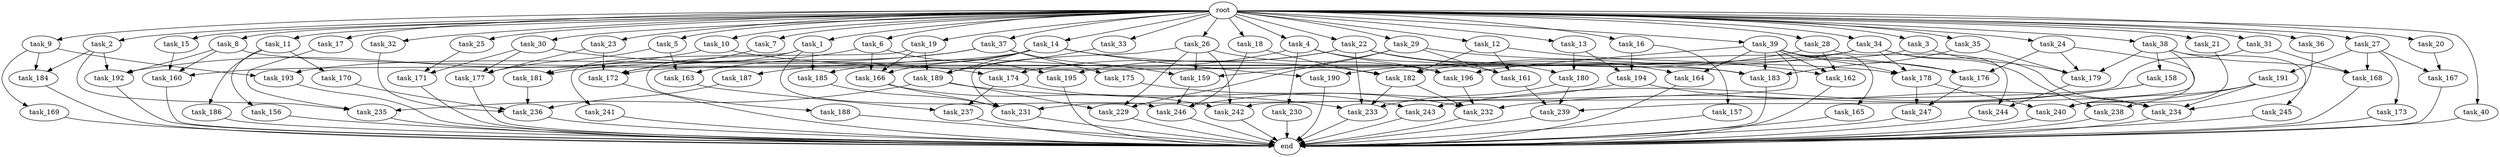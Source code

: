 digraph G {
  root [size="0.000000"];
  task_1 [size="1024.000000"];
  task_2 [size="1024.000000"];
  task_3 [size="1024.000000"];
  task_4 [size="1024.000000"];
  task_5 [size="1024.000000"];
  task_6 [size="1024.000000"];
  task_7 [size="1024.000000"];
  task_8 [size="1024.000000"];
  task_9 [size="1024.000000"];
  task_10 [size="1024.000000"];
  task_11 [size="1024.000000"];
  task_12 [size="1024.000000"];
  task_13 [size="1024.000000"];
  task_14 [size="1024.000000"];
  task_15 [size="1024.000000"];
  task_16 [size="1024.000000"];
  task_17 [size="1024.000000"];
  task_18 [size="1024.000000"];
  task_19 [size="1024.000000"];
  task_20 [size="1024.000000"];
  task_21 [size="1024.000000"];
  task_22 [size="1024.000000"];
  task_23 [size="1024.000000"];
  task_24 [size="1024.000000"];
  task_25 [size="1024.000000"];
  task_26 [size="1024.000000"];
  task_27 [size="1024.000000"];
  task_28 [size="1024.000000"];
  task_29 [size="1024.000000"];
  task_30 [size="1024.000000"];
  task_31 [size="1024.000000"];
  task_32 [size="1024.000000"];
  task_33 [size="1024.000000"];
  task_34 [size="1024.000000"];
  task_35 [size="1024.000000"];
  task_36 [size="1024.000000"];
  task_37 [size="1024.000000"];
  task_38 [size="1024.000000"];
  task_39 [size="1024.000000"];
  task_40 [size="1024.000000"];
  task_156 [size="137438953472.000000"];
  task_157 [size="77309411328.000000"];
  task_158 [size="695784701952.000000"];
  task_159 [size="1975684956160.000000"];
  task_160 [size="1632087572480.000000"];
  task_161 [size="1254130450432.000000"];
  task_162 [size="352187318272.000000"];
  task_163 [size="1279900254208.000000"];
  task_164 [size="171798691840.000000"];
  task_165 [size="137438953472.000000"];
  task_166 [size="1202590842880.000000"];
  task_167 [size="1073741824000.000000"];
  task_168 [size="944892805120.000000"];
  task_169 [size="420906795008.000000"];
  task_170 [size="137438953472.000000"];
  task_171 [size="764504178688.000000"];
  task_172 [size="1666447310848.000000"];
  task_173 [size="214748364800.000000"];
  task_174 [size="249108103168.000000"];
  task_175 [size="420906795008.000000"];
  task_176 [size="970662608896.000000"];
  task_177 [size="1108101562368.000000"];
  task_178 [size="1211180777472.000000"];
  task_179 [size="1606317768704.000000"];
  task_180 [size="584115552256.000000"];
  task_181 [size="1279900254208.000000"];
  task_182 [size="2164663517184.000000"];
  task_183 [size="326417514496.000000"];
  task_184 [size="841813590016.000000"];
  task_185 [size="498216206336.000000"];
  task_186 [size="137438953472.000000"];
  task_187 [size="309237645312.000000"];
  task_188 [size="34359738368.000000"];
  task_189 [size="652835028992.000000"];
  task_190 [size="386547056640.000000"];
  task_191 [size="214748364800.000000"];
  task_192 [size="712964571136.000000"];
  task_193 [size="730144440320.000000"];
  task_194 [size="627065225216.000000"];
  task_195 [size="893353197568.000000"];
  task_196 [size="1417339207680.000000"];
  task_229 [size="1692217114624.000000"];
  task_230 [size="420906795008.000000"];
  task_231 [size="1340029796352.000000"];
  task_232 [size="1494648619008.000000"];
  task_233 [size="1065151889408.000000"];
  task_234 [size="2465311227904.000000"];
  task_235 [size="1254130450432.000000"];
  task_236 [size="1554778161152.000000"];
  task_237 [size="764504178688.000000"];
  task_238 [size="1554778161152.000000"];
  task_239 [size="1975684956160.000000"];
  task_240 [size="1838246002688.000000"];
  task_241 [size="77309411328.000000"];
  task_242 [size="927712935936.000000"];
  task_243 [size="764504178688.000000"];
  task_244 [size="773094113280.000000"];
  task_245 [size="695784701952.000000"];
  task_246 [size="1846835937280.000000"];
  task_247 [size="343597383680.000000"];
  end [size="0.000000"];

  root -> task_1 [size="1.000000"];
  root -> task_2 [size="1.000000"];
  root -> task_3 [size="1.000000"];
  root -> task_4 [size="1.000000"];
  root -> task_5 [size="1.000000"];
  root -> task_6 [size="1.000000"];
  root -> task_7 [size="1.000000"];
  root -> task_8 [size="1.000000"];
  root -> task_9 [size="1.000000"];
  root -> task_10 [size="1.000000"];
  root -> task_11 [size="1.000000"];
  root -> task_12 [size="1.000000"];
  root -> task_13 [size="1.000000"];
  root -> task_14 [size="1.000000"];
  root -> task_15 [size="1.000000"];
  root -> task_16 [size="1.000000"];
  root -> task_17 [size="1.000000"];
  root -> task_18 [size="1.000000"];
  root -> task_19 [size="1.000000"];
  root -> task_20 [size="1.000000"];
  root -> task_21 [size="1.000000"];
  root -> task_22 [size="1.000000"];
  root -> task_23 [size="1.000000"];
  root -> task_24 [size="1.000000"];
  root -> task_25 [size="1.000000"];
  root -> task_26 [size="1.000000"];
  root -> task_27 [size="1.000000"];
  root -> task_28 [size="1.000000"];
  root -> task_29 [size="1.000000"];
  root -> task_30 [size="1.000000"];
  root -> task_31 [size="1.000000"];
  root -> task_32 [size="1.000000"];
  root -> task_33 [size="1.000000"];
  root -> task_34 [size="1.000000"];
  root -> task_35 [size="1.000000"];
  root -> task_36 [size="1.000000"];
  root -> task_37 [size="1.000000"];
  root -> task_38 [size="1.000000"];
  root -> task_39 [size="1.000000"];
  root -> task_40 [size="1.000000"];
  task_1 -> task_172 [size="75497472.000000"];
  task_1 -> task_185 [size="75497472.000000"];
  task_1 -> task_241 [size="75497472.000000"];
  task_1 -> task_246 [size="75497472.000000"];
  task_2 -> task_184 [size="411041792.000000"];
  task_2 -> task_192 [size="411041792.000000"];
  task_2 -> task_235 [size="411041792.000000"];
  task_3 -> task_172 [size="679477248.000000"];
  task_3 -> task_179 [size="679477248.000000"];
  task_4 -> task_161 [size="411041792.000000"];
  task_4 -> task_185 [size="411041792.000000"];
  task_4 -> task_196 [size="411041792.000000"];
  task_4 -> task_230 [size="411041792.000000"];
  task_5 -> task_163 [size="838860800.000000"];
  task_5 -> task_177 [size="838860800.000000"];
  task_6 -> task_166 [size="838860800.000000"];
  task_6 -> task_172 [size="838860800.000000"];
  task_6 -> task_195 [size="838860800.000000"];
  task_7 -> task_181 [size="838860800.000000"];
  task_8 -> task_160 [size="75497472.000000"];
  task_8 -> task_183 [size="75497472.000000"];
  task_8 -> task_192 [size="75497472.000000"];
  task_9 -> task_169 [size="411041792.000000"];
  task_9 -> task_184 [size="411041792.000000"];
  task_9 -> task_193 [size="411041792.000000"];
  task_10 -> task_178 [size="209715200.000000"];
  task_10 -> task_192 [size="209715200.000000"];
  task_11 -> task_156 [size="134217728.000000"];
  task_11 -> task_170 [size="134217728.000000"];
  task_11 -> task_186 [size="134217728.000000"];
  task_12 -> task_161 [size="134217728.000000"];
  task_12 -> task_162 [size="134217728.000000"];
  task_12 -> task_182 [size="134217728.000000"];
  task_13 -> task_180 [size="536870912.000000"];
  task_13 -> task_194 [size="536870912.000000"];
  task_14 -> task_166 [size="301989888.000000"];
  task_14 -> task_182 [size="301989888.000000"];
  task_14 -> task_187 [size="301989888.000000"];
  task_14 -> task_189 [size="301989888.000000"];
  task_14 -> task_190 [size="301989888.000000"];
  task_14 -> task_193 [size="301989888.000000"];
  task_15 -> task_160 [size="679477248.000000"];
  task_16 -> task_157 [size="75497472.000000"];
  task_16 -> task_194 [size="75497472.000000"];
  task_17 -> task_235 [size="679477248.000000"];
  task_18 -> task_182 [size="838860800.000000"];
  task_18 -> task_246 [size="838860800.000000"];
  task_19 -> task_166 [size="33554432.000000"];
  task_19 -> task_188 [size="33554432.000000"];
  task_19 -> task_189 [size="33554432.000000"];
  task_20 -> task_167 [size="838860800.000000"];
  task_21 -> task_240 [size="679477248.000000"];
  task_22 -> task_164 [size="33554432.000000"];
  task_22 -> task_174 [size="33554432.000000"];
  task_22 -> task_180 [size="33554432.000000"];
  task_22 -> task_183 [size="33554432.000000"];
  task_22 -> task_195 [size="33554432.000000"];
  task_22 -> task_233 [size="33554432.000000"];
  task_23 -> task_172 [size="33554432.000000"];
  task_23 -> task_177 [size="33554432.000000"];
  task_24 -> task_176 [size="134217728.000000"];
  task_24 -> task_179 [size="134217728.000000"];
  task_24 -> task_240 [size="134217728.000000"];
  task_25 -> task_171 [size="536870912.000000"];
  task_26 -> task_159 [size="838860800.000000"];
  task_26 -> task_196 [size="838860800.000000"];
  task_26 -> task_229 [size="838860800.000000"];
  task_26 -> task_231 [size="838860800.000000"];
  task_26 -> task_242 [size="838860800.000000"];
  task_27 -> task_167 [size="209715200.000000"];
  task_27 -> task_168 [size="209715200.000000"];
  task_27 -> task_173 [size="209715200.000000"];
  task_27 -> task_191 [size="209715200.000000"];
  task_28 -> task_162 [size="75497472.000000"];
  task_28 -> task_190 [size="75497472.000000"];
  task_28 -> task_244 [size="75497472.000000"];
  task_29 -> task_159 [size="679477248.000000"];
  task_29 -> task_161 [size="679477248.000000"];
  task_29 -> task_176 [size="679477248.000000"];
  task_29 -> task_229 [size="679477248.000000"];
  task_30 -> task_171 [size="209715200.000000"];
  task_30 -> task_174 [size="209715200.000000"];
  task_30 -> task_177 [size="209715200.000000"];
  task_31 -> task_168 [size="33554432.000000"];
  task_31 -> task_242 [size="33554432.000000"];
  task_32 -> task_236 [size="536870912.000000"];
  task_33 -> task_189 [size="301989888.000000"];
  task_34 -> task_160 [size="838860800.000000"];
  task_34 -> task_178 [size="838860800.000000"];
  task_34 -> task_182 [size="838860800.000000"];
  task_34 -> task_234 [size="838860800.000000"];
  task_34 -> task_238 [size="838860800.000000"];
  task_35 -> task_179 [size="75497472.000000"];
  task_35 -> task_183 [size="75497472.000000"];
  task_36 -> task_234 [size="679477248.000000"];
  task_37 -> task_159 [size="411041792.000000"];
  task_37 -> task_163 [size="411041792.000000"];
  task_37 -> task_175 [size="411041792.000000"];
  task_37 -> task_181 [size="411041792.000000"];
  task_38 -> task_158 [size="679477248.000000"];
  task_38 -> task_168 [size="679477248.000000"];
  task_38 -> task_179 [size="679477248.000000"];
  task_38 -> task_239 [size="679477248.000000"];
  task_38 -> task_245 [size="679477248.000000"];
  task_39 -> task_162 [size="134217728.000000"];
  task_39 -> task_164 [size="134217728.000000"];
  task_39 -> task_165 [size="134217728.000000"];
  task_39 -> task_176 [size="134217728.000000"];
  task_39 -> task_178 [size="134217728.000000"];
  task_39 -> task_183 [size="134217728.000000"];
  task_39 -> task_196 [size="134217728.000000"];
  task_39 -> task_231 [size="134217728.000000"];
  task_40 -> end [size="1.000000"];
  task_156 -> end [size="1.000000"];
  task_157 -> end [size="1.000000"];
  task_158 -> task_232 [size="536870912.000000"];
  task_158 -> task_243 [size="536870912.000000"];
  task_159 -> task_246 [size="679477248.000000"];
  task_160 -> end [size="1.000000"];
  task_161 -> task_239 [size="411041792.000000"];
  task_162 -> end [size="1.000000"];
  task_163 -> task_237 [size="536870912.000000"];
  task_164 -> end [size="1.000000"];
  task_165 -> end [size="1.000000"];
  task_166 -> task_231 [size="33554432.000000"];
  task_166 -> task_242 [size="33554432.000000"];
  task_167 -> end [size="1.000000"];
  task_168 -> end [size="1.000000"];
  task_169 -> end [size="1.000000"];
  task_170 -> task_236 [size="536870912.000000"];
  task_171 -> end [size="1.000000"];
  task_172 -> end [size="1.000000"];
  task_173 -> end [size="1.000000"];
  task_174 -> task_237 [size="209715200.000000"];
  task_174 -> task_243 [size="209715200.000000"];
  task_175 -> task_232 [size="679477248.000000"];
  task_176 -> task_247 [size="33554432.000000"];
  task_177 -> end [size="1.000000"];
  task_178 -> task_240 [size="301989888.000000"];
  task_178 -> task_247 [size="301989888.000000"];
  task_179 -> task_244 [size="679477248.000000"];
  task_180 -> task_233 [size="838860800.000000"];
  task_180 -> task_239 [size="838860800.000000"];
  task_181 -> task_236 [size="33554432.000000"];
  task_182 -> task_232 [size="33554432.000000"];
  task_182 -> task_233 [size="33554432.000000"];
  task_183 -> end [size="1.000000"];
  task_184 -> end [size="1.000000"];
  task_185 -> task_231 [size="301989888.000000"];
  task_186 -> end [size="1.000000"];
  task_187 -> task_236 [size="411041792.000000"];
  task_188 -> end [size="1.000000"];
  task_189 -> task_229 [size="134217728.000000"];
  task_189 -> task_233 [size="134217728.000000"];
  task_189 -> task_235 [size="134217728.000000"];
  task_190 -> end [size="1.000000"];
  task_191 -> task_234 [size="679477248.000000"];
  task_191 -> task_238 [size="679477248.000000"];
  task_191 -> task_240 [size="679477248.000000"];
  task_192 -> end [size="1.000000"];
  task_193 -> end [size="1.000000"];
  task_194 -> task_234 [size="209715200.000000"];
  task_194 -> task_246 [size="209715200.000000"];
  task_195 -> end [size="1.000000"];
  task_196 -> task_232 [size="209715200.000000"];
  task_229 -> end [size="1.000000"];
  task_230 -> end [size="1.000000"];
  task_231 -> end [size="1.000000"];
  task_232 -> end [size="1.000000"];
  task_233 -> end [size="1.000000"];
  task_234 -> end [size="1.000000"];
  task_235 -> end [size="1.000000"];
  task_236 -> end [size="1.000000"];
  task_237 -> end [size="1.000000"];
  task_238 -> end [size="1.000000"];
  task_239 -> end [size="1.000000"];
  task_240 -> end [size="1.000000"];
  task_241 -> end [size="1.000000"];
  task_242 -> end [size="1.000000"];
  task_243 -> end [size="1.000000"];
  task_244 -> end [size="1.000000"];
  task_245 -> end [size="1.000000"];
  task_246 -> end [size="1.000000"];
  task_247 -> end [size="1.000000"];
}
